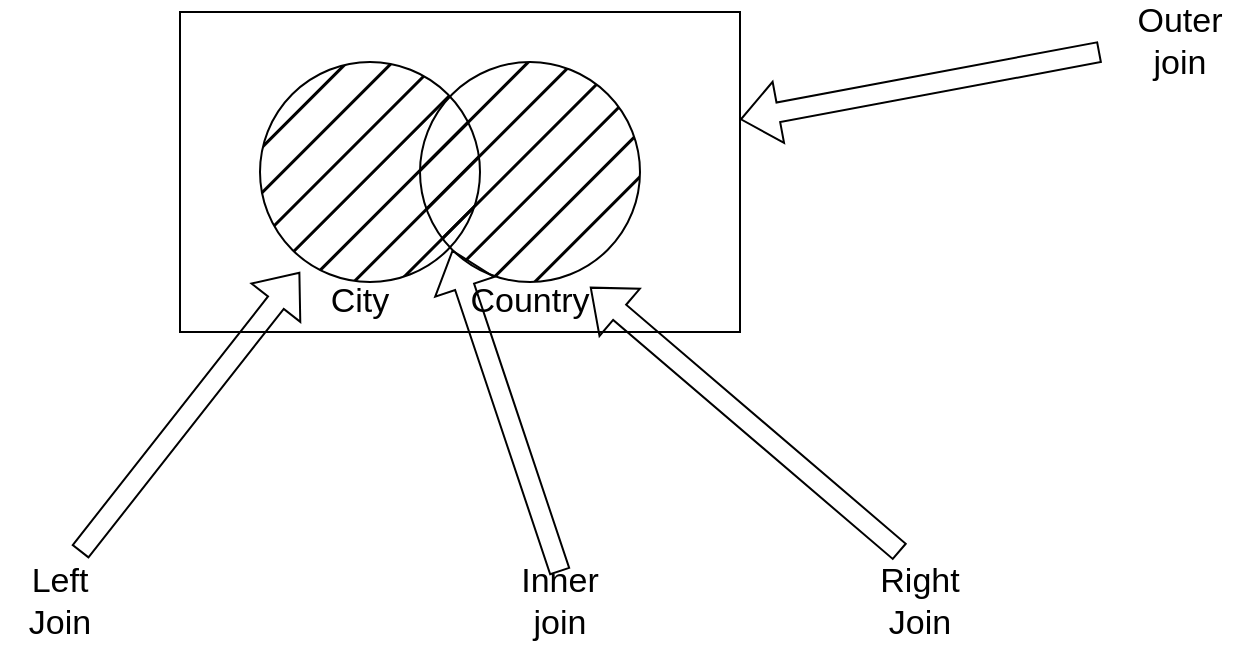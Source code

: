 <mxfile version="20.6.0" type="device"><diagram id="7HJHkivNYkxswkCnPBWz" name="Page-1"><mxGraphModel dx="942" dy="621" grid="1" gridSize="10" guides="1" tooltips="1" connect="1" arrows="1" fold="1" page="1" pageScale="1" pageWidth="850" pageHeight="1100" math="0" shadow="0"><root><mxCell id="0"/><mxCell id="1" parent="0"/><mxCell id="N6C4vGGQOFU4XqnaRkht-1" value="" style="rounded=0;whiteSpace=wrap;html=1;fillStyle=hatch;" vertex="1" parent="1"><mxGeometry x="240" y="210" width="280" height="160" as="geometry"/></mxCell><mxCell id="N6C4vGGQOFU4XqnaRkht-2" value="" style="ellipse;whiteSpace=wrap;html=1;aspect=fixed;fillStyle=hatch;fillColor=#000000;" vertex="1" parent="1"><mxGeometry x="280" y="235" width="110" height="110" as="geometry"/></mxCell><mxCell id="N6C4vGGQOFU4XqnaRkht-3" value="" style="ellipse;whiteSpace=wrap;html=1;aspect=fixed;fillStyle=hatch;fillColor=#000000;" vertex="1" parent="1"><mxGeometry x="360" y="235" width="110" height="110" as="geometry"/></mxCell><mxCell id="N6C4vGGQOFU4XqnaRkht-4" value="&lt;font style=&quot;font-size: 17px;&quot;&gt;City&lt;/font&gt;" style="text;html=1;strokeColor=none;fillColor=none;align=center;verticalAlign=middle;whiteSpace=wrap;rounded=0;fillStyle=hatch;" vertex="1" parent="1"><mxGeometry x="300" y="340" width="60" height="30" as="geometry"/></mxCell><mxCell id="N6C4vGGQOFU4XqnaRkht-5" value="&lt;font style=&quot;font-size: 17px;&quot;&gt;Country&lt;/font&gt;" style="text;html=1;strokeColor=none;fillColor=none;align=center;verticalAlign=middle;whiteSpace=wrap;rounded=0;fillStyle=hatch;" vertex="1" parent="1"><mxGeometry x="385" y="340" width="60" height="30" as="geometry"/></mxCell><mxCell id="N6C4vGGQOFU4XqnaRkht-6" value="" style="shape=flexArrow;endArrow=classic;html=1;rounded=0;fontSize=17;entryX=0;entryY=1;entryDx=0;entryDy=0;" edge="1" parent="1" target="N6C4vGGQOFU4XqnaRkht-3"><mxGeometry width="50" height="50" relative="1" as="geometry"><mxPoint x="430" y="490" as="sourcePoint"/><mxPoint x="450" y="400" as="targetPoint"/></mxGeometry></mxCell><mxCell id="N6C4vGGQOFU4XqnaRkht-7" value="&lt;font style=&quot;font-size: 17px;&quot;&gt;Inner join&lt;/font&gt;" style="text;html=1;strokeColor=none;fillColor=none;align=center;verticalAlign=middle;whiteSpace=wrap;rounded=0;fillStyle=hatch;" vertex="1" parent="1"><mxGeometry x="400" y="490" width="60" height="30" as="geometry"/></mxCell><mxCell id="N6C4vGGQOFU4XqnaRkht-10" value="" style="shape=flexArrow;endArrow=classic;html=1;rounded=0;fontSize=17;entryX=0;entryY=0;entryDx=0;entryDy=0;" edge="1" parent="1" target="N6C4vGGQOFU4XqnaRkht-4"><mxGeometry width="50" height="50" relative="1" as="geometry"><mxPoint x="190" y="480" as="sourcePoint"/><mxPoint x="450" y="400" as="targetPoint"/></mxGeometry></mxCell><mxCell id="N6C4vGGQOFU4XqnaRkht-11" value="" style="shape=flexArrow;endArrow=classic;html=1;rounded=0;fontSize=17;entryX=1;entryY=0.25;entryDx=0;entryDy=0;" edge="1" parent="1" target="N6C4vGGQOFU4XqnaRkht-5"><mxGeometry width="50" height="50" relative="1" as="geometry"><mxPoint x="600" y="480" as="sourcePoint"/><mxPoint x="450" y="400" as="targetPoint"/></mxGeometry></mxCell><mxCell id="N6C4vGGQOFU4XqnaRkht-12" value="&lt;font style=&quot;font-size: 17px;&quot;&gt;Left Join&lt;/font&gt;" style="text;html=1;strokeColor=none;fillColor=none;align=center;verticalAlign=middle;whiteSpace=wrap;rounded=0;fillStyle=hatch;" vertex="1" parent="1"><mxGeometry x="150" y="490" width="60" height="30" as="geometry"/></mxCell><mxCell id="N6C4vGGQOFU4XqnaRkht-13" value="&lt;font style=&quot;font-size: 17px;&quot;&gt;Right Join&lt;/font&gt;" style="text;html=1;strokeColor=none;fillColor=none;align=center;verticalAlign=middle;whiteSpace=wrap;rounded=0;fillStyle=hatch;" vertex="1" parent="1"><mxGeometry x="580" y="490" width="60" height="30" as="geometry"/></mxCell><mxCell id="N6C4vGGQOFU4XqnaRkht-14" value="" style="shape=flexArrow;endArrow=classic;html=1;rounded=0;fontSize=17;" edge="1" parent="1" target="N6C4vGGQOFU4XqnaRkht-1"><mxGeometry width="50" height="50" relative="1" as="geometry"><mxPoint x="700" y="230" as="sourcePoint"/><mxPoint x="680" y="200" as="targetPoint"/></mxGeometry></mxCell><mxCell id="N6C4vGGQOFU4XqnaRkht-15" value="&lt;font style=&quot;font-size: 17px;&quot;&gt;Outer join&lt;br&gt;&lt;/font&gt;" style="text;html=1;strokeColor=none;fillColor=none;align=center;verticalAlign=middle;whiteSpace=wrap;rounded=0;fillStyle=hatch;" vertex="1" parent="1"><mxGeometry x="710" y="210" width="60" height="30" as="geometry"/></mxCell></root></mxGraphModel></diagram></mxfile>